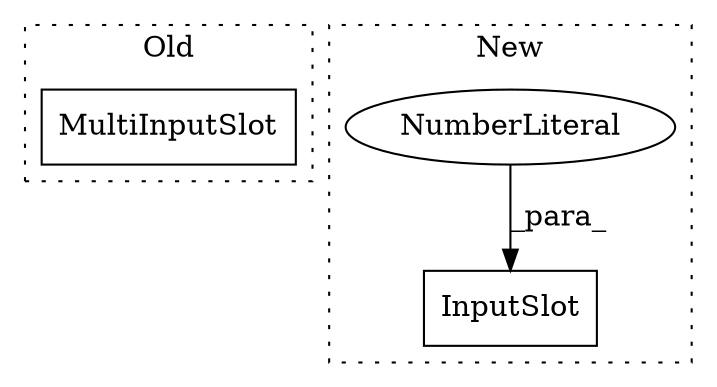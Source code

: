 digraph G {
subgraph cluster0 {
1 [label="MultiInputSlot" a="32" s="778" l="16" shape="box"];
label = "Old";
style="dotted";
}
subgraph cluster1 {
2 [label="InputSlot" a="32" s="701,712" l="10,1" shape="box"];
3 [label="NumberLiteral" a="34" s="711" l="1" shape="ellipse"];
label = "New";
style="dotted";
}
3 -> 2 [label="_para_"];
}